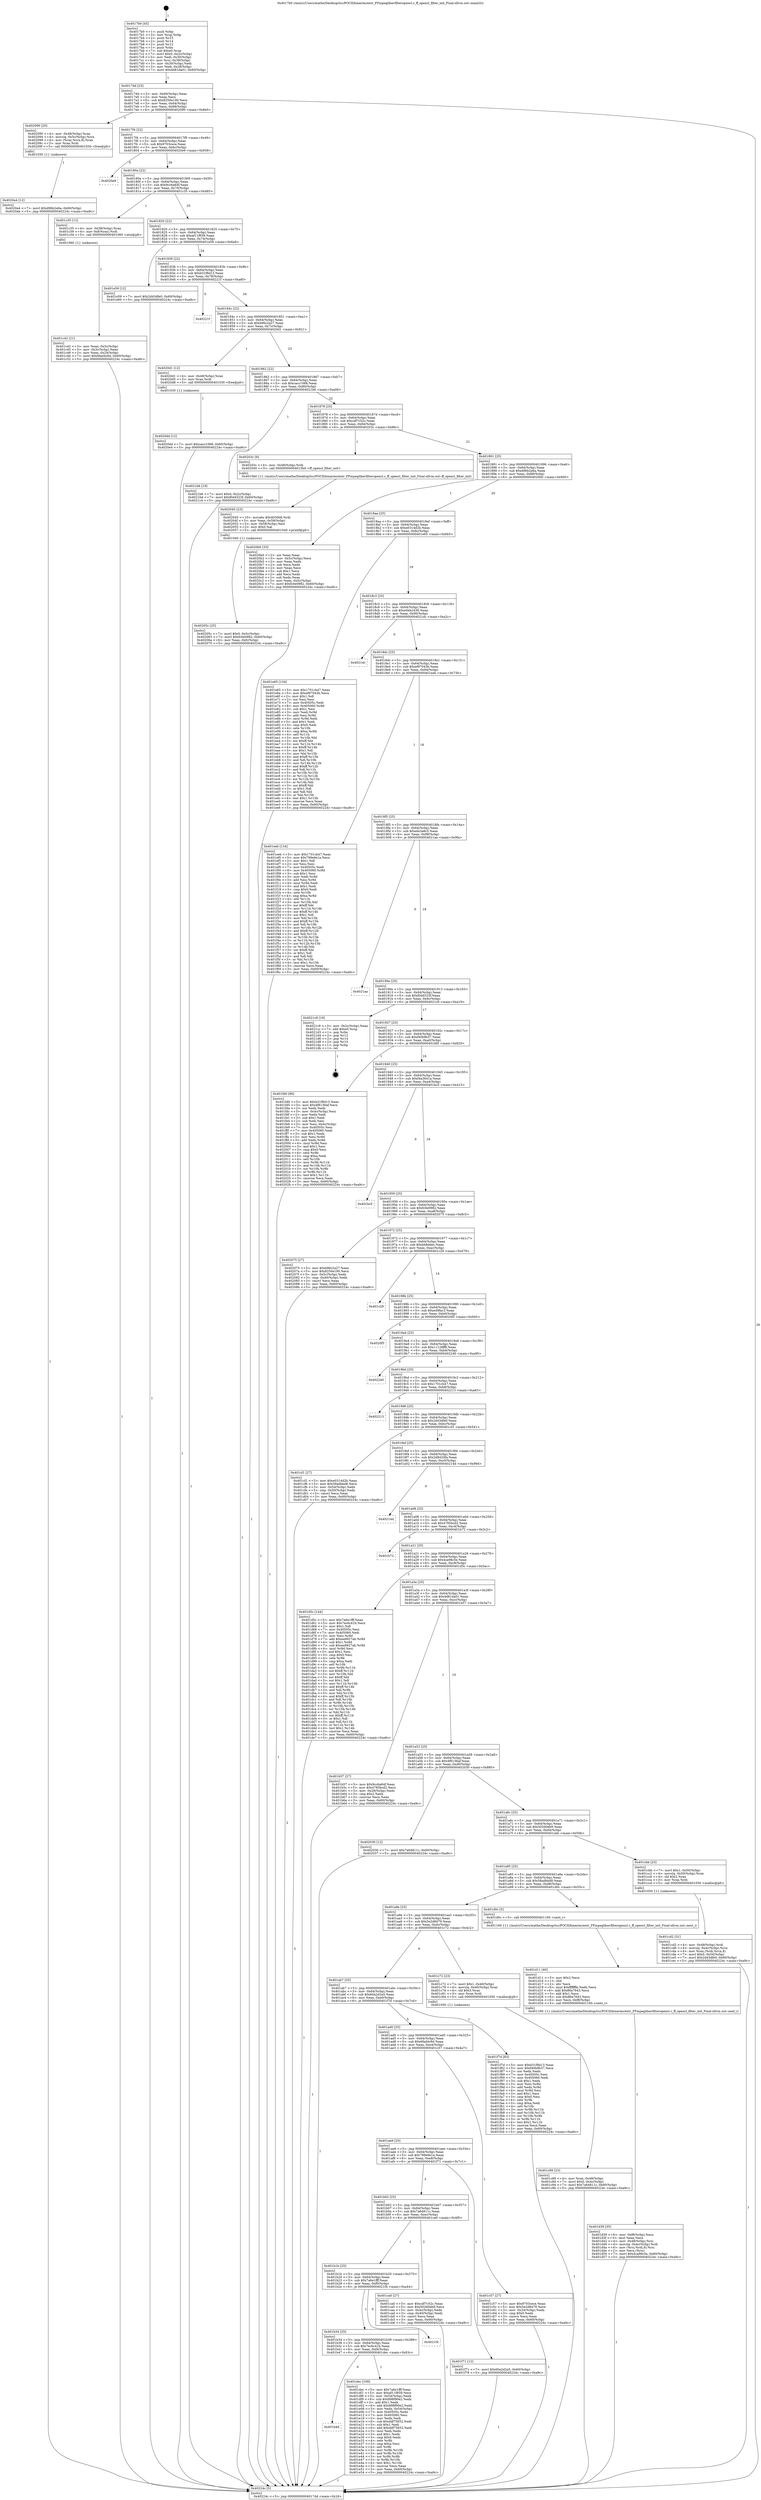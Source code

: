 digraph "0x4017b0" {
  label = "0x4017b0 (/mnt/c/Users/mathe/Desktop/tcc/POCII/binaries/extr_FFmpeglibavfilteropencl.c_ff_opencl_filter_init_Final-ollvm.out::main(0))"
  labelloc = "t"
  node[shape=record]

  Entry [label="",width=0.3,height=0.3,shape=circle,fillcolor=black,style=filled]
  "0x4017dd" [label="{
     0x4017dd [23]\l
     | [instrs]\l
     &nbsp;&nbsp;0x4017dd \<+3\>: mov -0x60(%rbp),%eax\l
     &nbsp;&nbsp;0x4017e0 \<+2\>: mov %eax,%ecx\l
     &nbsp;&nbsp;0x4017e2 \<+6\>: sub $0x8250e190,%ecx\l
     &nbsp;&nbsp;0x4017e8 \<+3\>: mov %eax,-0x64(%rbp)\l
     &nbsp;&nbsp;0x4017eb \<+3\>: mov %ecx,-0x68(%rbp)\l
     &nbsp;&nbsp;0x4017ee \<+6\>: je 0000000000402090 \<main+0x8e0\>\l
  }"]
  "0x402090" [label="{
     0x402090 [20]\l
     | [instrs]\l
     &nbsp;&nbsp;0x402090 \<+4\>: mov -0x48(%rbp),%rax\l
     &nbsp;&nbsp;0x402094 \<+4\>: movslq -0x5c(%rbp),%rcx\l
     &nbsp;&nbsp;0x402098 \<+4\>: mov (%rax,%rcx,8),%rax\l
     &nbsp;&nbsp;0x40209c \<+3\>: mov %rax,%rdi\l
     &nbsp;&nbsp;0x40209f \<+5\>: call 0000000000401030 \<free@plt\>\l
     | [calls]\l
     &nbsp;&nbsp;0x401030 \{1\} (unknown)\l
  }"]
  "0x4017f4" [label="{
     0x4017f4 [22]\l
     | [instrs]\l
     &nbsp;&nbsp;0x4017f4 \<+5\>: jmp 00000000004017f9 \<main+0x49\>\l
     &nbsp;&nbsp;0x4017f9 \<+3\>: mov -0x64(%rbp),%eax\l
     &nbsp;&nbsp;0x4017fc \<+5\>: sub $0x9703cece,%eax\l
     &nbsp;&nbsp;0x401801 \<+3\>: mov %eax,-0x6c(%rbp)\l
     &nbsp;&nbsp;0x401804 \<+6\>: je 00000000004020e9 \<main+0x939\>\l
  }"]
  Exit [label="",width=0.3,height=0.3,shape=circle,fillcolor=black,style=filled,peripheries=2]
  "0x4020e9" [label="{
     0x4020e9\l
  }", style=dashed]
  "0x40180a" [label="{
     0x40180a [22]\l
     | [instrs]\l
     &nbsp;&nbsp;0x40180a \<+5\>: jmp 000000000040180f \<main+0x5f\>\l
     &nbsp;&nbsp;0x40180f \<+3\>: mov -0x64(%rbp),%eax\l
     &nbsp;&nbsp;0x401812 \<+5\>: sub $0x9cc6a64f,%eax\l
     &nbsp;&nbsp;0x401817 \<+3\>: mov %eax,-0x70(%rbp)\l
     &nbsp;&nbsp;0x40181a \<+6\>: je 0000000000401c35 \<main+0x485\>\l
  }"]
  "0x4020dd" [label="{
     0x4020dd [12]\l
     | [instrs]\l
     &nbsp;&nbsp;0x4020dd \<+7\>: movl $0xcacc1068,-0x60(%rbp)\l
     &nbsp;&nbsp;0x4020e4 \<+5\>: jmp 000000000040224c \<main+0xa9c\>\l
  }"]
  "0x401c35" [label="{
     0x401c35 [13]\l
     | [instrs]\l
     &nbsp;&nbsp;0x401c35 \<+4\>: mov -0x38(%rbp),%rax\l
     &nbsp;&nbsp;0x401c39 \<+4\>: mov 0x8(%rax),%rdi\l
     &nbsp;&nbsp;0x401c3d \<+5\>: call 0000000000401060 \<atoi@plt\>\l
     | [calls]\l
     &nbsp;&nbsp;0x401060 \{1\} (unknown)\l
  }"]
  "0x401820" [label="{
     0x401820 [22]\l
     | [instrs]\l
     &nbsp;&nbsp;0x401820 \<+5\>: jmp 0000000000401825 \<main+0x75\>\l
     &nbsp;&nbsp;0x401825 \<+3\>: mov -0x64(%rbp),%eax\l
     &nbsp;&nbsp;0x401828 \<+5\>: sub $0xaf11f659,%eax\l
     &nbsp;&nbsp;0x40182d \<+3\>: mov %eax,-0x74(%rbp)\l
     &nbsp;&nbsp;0x401830 \<+6\>: je 0000000000401e59 \<main+0x6a9\>\l
  }"]
  "0x4020a4" [label="{
     0x4020a4 [12]\l
     | [instrs]\l
     &nbsp;&nbsp;0x4020a4 \<+7\>: movl $0xd96b2e6a,-0x60(%rbp)\l
     &nbsp;&nbsp;0x4020ab \<+5\>: jmp 000000000040224c \<main+0xa9c\>\l
  }"]
  "0x401e59" [label="{
     0x401e59 [12]\l
     | [instrs]\l
     &nbsp;&nbsp;0x401e59 \<+7\>: movl $0x2d43dfe0,-0x60(%rbp)\l
     &nbsp;&nbsp;0x401e60 \<+5\>: jmp 000000000040224c \<main+0xa9c\>\l
  }"]
  "0x401836" [label="{
     0x401836 [22]\l
     | [instrs]\l
     &nbsp;&nbsp;0x401836 \<+5\>: jmp 000000000040183b \<main+0x8b\>\l
     &nbsp;&nbsp;0x40183b \<+3\>: mov -0x64(%rbp),%eax\l
     &nbsp;&nbsp;0x40183e \<+5\>: sub $0xb31f8d13,%eax\l
     &nbsp;&nbsp;0x401843 \<+3\>: mov %eax,-0x78(%rbp)\l
     &nbsp;&nbsp;0x401846 \<+6\>: je 000000000040221f \<main+0xa6f\>\l
  }"]
  "0x40205c" [label="{
     0x40205c [25]\l
     | [instrs]\l
     &nbsp;&nbsp;0x40205c \<+7\>: movl $0x0,-0x5c(%rbp)\l
     &nbsp;&nbsp;0x402063 \<+7\>: movl $0xfc0e0982,-0x60(%rbp)\l
     &nbsp;&nbsp;0x40206a \<+6\>: mov %eax,-0xfc(%rbp)\l
     &nbsp;&nbsp;0x402070 \<+5\>: jmp 000000000040224c \<main+0xa9c\>\l
  }"]
  "0x40221f" [label="{
     0x40221f\l
  }", style=dashed]
  "0x40184c" [label="{
     0x40184c [22]\l
     | [instrs]\l
     &nbsp;&nbsp;0x40184c \<+5\>: jmp 0000000000401851 \<main+0xa1\>\l
     &nbsp;&nbsp;0x401851 \<+3\>: mov -0x64(%rbp),%eax\l
     &nbsp;&nbsp;0x401854 \<+5\>: sub $0xb96c2a27,%eax\l
     &nbsp;&nbsp;0x401859 \<+3\>: mov %eax,-0x7c(%rbp)\l
     &nbsp;&nbsp;0x40185c \<+6\>: je 00000000004020d1 \<main+0x921\>\l
  }"]
  "0x402045" [label="{
     0x402045 [23]\l
     | [instrs]\l
     &nbsp;&nbsp;0x402045 \<+10\>: movabs $0x4030b6,%rdi\l
     &nbsp;&nbsp;0x40204f \<+3\>: mov %eax,-0x58(%rbp)\l
     &nbsp;&nbsp;0x402052 \<+3\>: mov -0x58(%rbp),%esi\l
     &nbsp;&nbsp;0x402055 \<+2\>: mov $0x0,%al\l
     &nbsp;&nbsp;0x402057 \<+5\>: call 0000000000401040 \<printf@plt\>\l
     | [calls]\l
     &nbsp;&nbsp;0x401040 \{1\} (unknown)\l
  }"]
  "0x4020d1" [label="{
     0x4020d1 [12]\l
     | [instrs]\l
     &nbsp;&nbsp;0x4020d1 \<+4\>: mov -0x48(%rbp),%rax\l
     &nbsp;&nbsp;0x4020d5 \<+3\>: mov %rax,%rdi\l
     &nbsp;&nbsp;0x4020d8 \<+5\>: call 0000000000401030 \<free@plt\>\l
     | [calls]\l
     &nbsp;&nbsp;0x401030 \{1\} (unknown)\l
  }"]
  "0x401862" [label="{
     0x401862 [22]\l
     | [instrs]\l
     &nbsp;&nbsp;0x401862 \<+5\>: jmp 0000000000401867 \<main+0xb7\>\l
     &nbsp;&nbsp;0x401867 \<+3\>: mov -0x64(%rbp),%eax\l
     &nbsp;&nbsp;0x40186a \<+5\>: sub $0xcacc1068,%eax\l
     &nbsp;&nbsp;0x40186f \<+3\>: mov %eax,-0x80(%rbp)\l
     &nbsp;&nbsp;0x401872 \<+6\>: je 00000000004021b6 \<main+0xa06\>\l
  }"]
  "0x401b4d" [label="{
     0x401b4d\l
  }", style=dashed]
  "0x4021b6" [label="{
     0x4021b6 [19]\l
     | [instrs]\l
     &nbsp;&nbsp;0x4021b6 \<+7\>: movl $0x0,-0x2c(%rbp)\l
     &nbsp;&nbsp;0x4021bd \<+7\>: movl $0xf0d4523f,-0x60(%rbp)\l
     &nbsp;&nbsp;0x4021c4 \<+5\>: jmp 000000000040224c \<main+0xa9c\>\l
  }"]
  "0x401878" [label="{
     0x401878 [25]\l
     | [instrs]\l
     &nbsp;&nbsp;0x401878 \<+5\>: jmp 000000000040187d \<main+0xcd\>\l
     &nbsp;&nbsp;0x40187d \<+3\>: mov -0x64(%rbp),%eax\l
     &nbsp;&nbsp;0x401880 \<+5\>: sub $0xcdf7c52c,%eax\l
     &nbsp;&nbsp;0x401885 \<+6\>: mov %eax,-0x84(%rbp)\l
     &nbsp;&nbsp;0x40188b \<+6\>: je 000000000040203c \<main+0x88c\>\l
  }"]
  "0x401dec" [label="{
     0x401dec [109]\l
     | [instrs]\l
     &nbsp;&nbsp;0x401dec \<+5\>: mov $0x7a6e1fff,%eax\l
     &nbsp;&nbsp;0x401df1 \<+5\>: mov $0xaf11f659,%ecx\l
     &nbsp;&nbsp;0x401df6 \<+3\>: mov -0x54(%rbp),%edx\l
     &nbsp;&nbsp;0x401df9 \<+6\>: sub $0x898f90e2,%edx\l
     &nbsp;&nbsp;0x401dff \<+3\>: add $0x1,%edx\l
     &nbsp;&nbsp;0x401e02 \<+6\>: add $0x898f90e2,%edx\l
     &nbsp;&nbsp;0x401e08 \<+3\>: mov %edx,-0x54(%rbp)\l
     &nbsp;&nbsp;0x401e0b \<+7\>: mov 0x40505c,%edx\l
     &nbsp;&nbsp;0x401e12 \<+7\>: mov 0x405060,%esi\l
     &nbsp;&nbsp;0x401e19 \<+2\>: mov %edx,%edi\l
     &nbsp;&nbsp;0x401e1b \<+6\>: sub $0xddf75652,%edi\l
     &nbsp;&nbsp;0x401e21 \<+3\>: sub $0x1,%edi\l
     &nbsp;&nbsp;0x401e24 \<+6\>: add $0xddf75652,%edi\l
     &nbsp;&nbsp;0x401e2a \<+3\>: imul %edi,%edx\l
     &nbsp;&nbsp;0x401e2d \<+3\>: and $0x1,%edx\l
     &nbsp;&nbsp;0x401e30 \<+3\>: cmp $0x0,%edx\l
     &nbsp;&nbsp;0x401e33 \<+4\>: sete %r8b\l
     &nbsp;&nbsp;0x401e37 \<+3\>: cmp $0xa,%esi\l
     &nbsp;&nbsp;0x401e3a \<+4\>: setl %r9b\l
     &nbsp;&nbsp;0x401e3e \<+3\>: mov %r8b,%r10b\l
     &nbsp;&nbsp;0x401e41 \<+3\>: and %r9b,%r10b\l
     &nbsp;&nbsp;0x401e44 \<+3\>: xor %r9b,%r8b\l
     &nbsp;&nbsp;0x401e47 \<+3\>: or %r8b,%r10b\l
     &nbsp;&nbsp;0x401e4a \<+4\>: test $0x1,%r10b\l
     &nbsp;&nbsp;0x401e4e \<+3\>: cmovne %ecx,%eax\l
     &nbsp;&nbsp;0x401e51 \<+3\>: mov %eax,-0x60(%rbp)\l
     &nbsp;&nbsp;0x401e54 \<+5\>: jmp 000000000040224c \<main+0xa9c\>\l
  }"]
  "0x40203c" [label="{
     0x40203c [9]\l
     | [instrs]\l
     &nbsp;&nbsp;0x40203c \<+4\>: mov -0x48(%rbp),%rdi\l
     &nbsp;&nbsp;0x402040 \<+5\>: call 00000000004015b0 \<ff_opencl_filter_init\>\l
     | [calls]\l
     &nbsp;&nbsp;0x4015b0 \{1\} (/mnt/c/Users/mathe/Desktop/tcc/POCII/binaries/extr_FFmpeglibavfilteropencl.c_ff_opencl_filter_init_Final-ollvm.out::ff_opencl_filter_init)\l
  }"]
  "0x401891" [label="{
     0x401891 [25]\l
     | [instrs]\l
     &nbsp;&nbsp;0x401891 \<+5\>: jmp 0000000000401896 \<main+0xe6\>\l
     &nbsp;&nbsp;0x401896 \<+3\>: mov -0x64(%rbp),%eax\l
     &nbsp;&nbsp;0x401899 \<+5\>: sub $0xd96b2e6a,%eax\l
     &nbsp;&nbsp;0x40189e \<+6\>: mov %eax,-0x88(%rbp)\l
     &nbsp;&nbsp;0x4018a4 \<+6\>: je 00000000004020b0 \<main+0x900\>\l
  }"]
  "0x401b34" [label="{
     0x401b34 [25]\l
     | [instrs]\l
     &nbsp;&nbsp;0x401b34 \<+5\>: jmp 0000000000401b39 \<main+0x389\>\l
     &nbsp;&nbsp;0x401b39 \<+3\>: mov -0x64(%rbp),%eax\l
     &nbsp;&nbsp;0x401b3c \<+5\>: sub $0x7ec6c41b,%eax\l
     &nbsp;&nbsp;0x401b41 \<+6\>: mov %eax,-0xf4(%rbp)\l
     &nbsp;&nbsp;0x401b47 \<+6\>: je 0000000000401dec \<main+0x63c\>\l
  }"]
  "0x4020b0" [label="{
     0x4020b0 [33]\l
     | [instrs]\l
     &nbsp;&nbsp;0x4020b0 \<+2\>: xor %eax,%eax\l
     &nbsp;&nbsp;0x4020b2 \<+3\>: mov -0x5c(%rbp),%ecx\l
     &nbsp;&nbsp;0x4020b5 \<+2\>: mov %eax,%edx\l
     &nbsp;&nbsp;0x4020b7 \<+2\>: sub %ecx,%edx\l
     &nbsp;&nbsp;0x4020b9 \<+2\>: mov %eax,%ecx\l
     &nbsp;&nbsp;0x4020bb \<+3\>: sub $0x1,%ecx\l
     &nbsp;&nbsp;0x4020be \<+2\>: add %ecx,%edx\l
     &nbsp;&nbsp;0x4020c0 \<+2\>: sub %edx,%eax\l
     &nbsp;&nbsp;0x4020c2 \<+3\>: mov %eax,-0x5c(%rbp)\l
     &nbsp;&nbsp;0x4020c5 \<+7\>: movl $0xfc0e0982,-0x60(%rbp)\l
     &nbsp;&nbsp;0x4020cc \<+5\>: jmp 000000000040224c \<main+0xa9c\>\l
  }"]
  "0x4018aa" [label="{
     0x4018aa [25]\l
     | [instrs]\l
     &nbsp;&nbsp;0x4018aa \<+5\>: jmp 00000000004018af \<main+0xff\>\l
     &nbsp;&nbsp;0x4018af \<+3\>: mov -0x64(%rbp),%eax\l
     &nbsp;&nbsp;0x4018b2 \<+5\>: sub $0xe0314d2b,%eax\l
     &nbsp;&nbsp;0x4018b7 \<+6\>: mov %eax,-0x8c(%rbp)\l
     &nbsp;&nbsp;0x4018bd \<+6\>: je 0000000000401e65 \<main+0x6b5\>\l
  }"]
  "0x4021f4" [label="{
     0x4021f4\l
  }", style=dashed]
  "0x401e65" [label="{
     0x401e65 [134]\l
     | [instrs]\l
     &nbsp;&nbsp;0x401e65 \<+5\>: mov $0x1701cb47,%eax\l
     &nbsp;&nbsp;0x401e6a \<+5\>: mov $0xef97043b,%ecx\l
     &nbsp;&nbsp;0x401e6f \<+2\>: mov $0x1,%dl\l
     &nbsp;&nbsp;0x401e71 \<+2\>: xor %esi,%esi\l
     &nbsp;&nbsp;0x401e73 \<+7\>: mov 0x40505c,%edi\l
     &nbsp;&nbsp;0x401e7a \<+8\>: mov 0x405060,%r8d\l
     &nbsp;&nbsp;0x401e82 \<+3\>: sub $0x1,%esi\l
     &nbsp;&nbsp;0x401e85 \<+3\>: mov %edi,%r9d\l
     &nbsp;&nbsp;0x401e88 \<+3\>: add %esi,%r9d\l
     &nbsp;&nbsp;0x401e8b \<+4\>: imul %r9d,%edi\l
     &nbsp;&nbsp;0x401e8f \<+3\>: and $0x1,%edi\l
     &nbsp;&nbsp;0x401e92 \<+3\>: cmp $0x0,%edi\l
     &nbsp;&nbsp;0x401e95 \<+4\>: sete %r10b\l
     &nbsp;&nbsp;0x401e99 \<+4\>: cmp $0xa,%r8d\l
     &nbsp;&nbsp;0x401e9d \<+4\>: setl %r11b\l
     &nbsp;&nbsp;0x401ea1 \<+3\>: mov %r10b,%bl\l
     &nbsp;&nbsp;0x401ea4 \<+3\>: xor $0xff,%bl\l
     &nbsp;&nbsp;0x401ea7 \<+3\>: mov %r11b,%r14b\l
     &nbsp;&nbsp;0x401eaa \<+4\>: xor $0xff,%r14b\l
     &nbsp;&nbsp;0x401eae \<+3\>: xor $0x1,%dl\l
     &nbsp;&nbsp;0x401eb1 \<+3\>: mov %bl,%r15b\l
     &nbsp;&nbsp;0x401eb4 \<+4\>: and $0xff,%r15b\l
     &nbsp;&nbsp;0x401eb8 \<+3\>: and %dl,%r10b\l
     &nbsp;&nbsp;0x401ebb \<+3\>: mov %r14b,%r12b\l
     &nbsp;&nbsp;0x401ebe \<+4\>: and $0xff,%r12b\l
     &nbsp;&nbsp;0x401ec2 \<+3\>: and %dl,%r11b\l
     &nbsp;&nbsp;0x401ec5 \<+3\>: or %r10b,%r15b\l
     &nbsp;&nbsp;0x401ec8 \<+3\>: or %r11b,%r12b\l
     &nbsp;&nbsp;0x401ecb \<+3\>: xor %r12b,%r15b\l
     &nbsp;&nbsp;0x401ece \<+3\>: or %r14b,%bl\l
     &nbsp;&nbsp;0x401ed1 \<+3\>: xor $0xff,%bl\l
     &nbsp;&nbsp;0x401ed4 \<+3\>: or $0x1,%dl\l
     &nbsp;&nbsp;0x401ed7 \<+2\>: and %dl,%bl\l
     &nbsp;&nbsp;0x401ed9 \<+3\>: or %bl,%r15b\l
     &nbsp;&nbsp;0x401edc \<+4\>: test $0x1,%r15b\l
     &nbsp;&nbsp;0x401ee0 \<+3\>: cmovne %ecx,%eax\l
     &nbsp;&nbsp;0x401ee3 \<+3\>: mov %eax,-0x60(%rbp)\l
     &nbsp;&nbsp;0x401ee6 \<+5\>: jmp 000000000040224c \<main+0xa9c\>\l
  }"]
  "0x4018c3" [label="{
     0x4018c3 [25]\l
     | [instrs]\l
     &nbsp;&nbsp;0x4018c3 \<+5\>: jmp 00000000004018c8 \<main+0x118\>\l
     &nbsp;&nbsp;0x4018c8 \<+3\>: mov -0x64(%rbp),%eax\l
     &nbsp;&nbsp;0x4018cb \<+5\>: sub $0xe0eb2436,%eax\l
     &nbsp;&nbsp;0x4018d0 \<+6\>: mov %eax,-0x90(%rbp)\l
     &nbsp;&nbsp;0x4018d6 \<+6\>: je 00000000004021dc \<main+0xa2c\>\l
  }"]
  "0x401d39" [label="{
     0x401d39 [35]\l
     | [instrs]\l
     &nbsp;&nbsp;0x401d39 \<+6\>: mov -0xf8(%rbp),%ecx\l
     &nbsp;&nbsp;0x401d3f \<+3\>: imul %eax,%ecx\l
     &nbsp;&nbsp;0x401d42 \<+4\>: mov -0x48(%rbp),%rsi\l
     &nbsp;&nbsp;0x401d46 \<+4\>: movslq -0x4c(%rbp),%rdi\l
     &nbsp;&nbsp;0x401d4a \<+4\>: mov (%rsi,%rdi,8),%rsi\l
     &nbsp;&nbsp;0x401d4e \<+2\>: mov %ecx,(%rsi)\l
     &nbsp;&nbsp;0x401d50 \<+7\>: movl $0x4ca98c5e,-0x60(%rbp)\l
     &nbsp;&nbsp;0x401d57 \<+5\>: jmp 000000000040224c \<main+0xa9c\>\l
  }"]
  "0x4021dc" [label="{
     0x4021dc\l
  }", style=dashed]
  "0x4018dc" [label="{
     0x4018dc [25]\l
     | [instrs]\l
     &nbsp;&nbsp;0x4018dc \<+5\>: jmp 00000000004018e1 \<main+0x131\>\l
     &nbsp;&nbsp;0x4018e1 \<+3\>: mov -0x64(%rbp),%eax\l
     &nbsp;&nbsp;0x4018e4 \<+5\>: sub $0xef97043b,%eax\l
     &nbsp;&nbsp;0x4018e9 \<+6\>: mov %eax,-0x94(%rbp)\l
     &nbsp;&nbsp;0x4018ef \<+6\>: je 0000000000401eeb \<main+0x73b\>\l
  }"]
  "0x401d11" [label="{
     0x401d11 [40]\l
     | [instrs]\l
     &nbsp;&nbsp;0x401d11 \<+5\>: mov $0x2,%ecx\l
     &nbsp;&nbsp;0x401d16 \<+1\>: cltd\l
     &nbsp;&nbsp;0x401d17 \<+2\>: idiv %ecx\l
     &nbsp;&nbsp;0x401d19 \<+6\>: imul $0xfffffffe,%edx,%ecx\l
     &nbsp;&nbsp;0x401d1f \<+6\>: add $0x86a7643,%ecx\l
     &nbsp;&nbsp;0x401d25 \<+3\>: add $0x1,%ecx\l
     &nbsp;&nbsp;0x401d28 \<+6\>: sub $0x86a7643,%ecx\l
     &nbsp;&nbsp;0x401d2e \<+6\>: mov %ecx,-0xf8(%rbp)\l
     &nbsp;&nbsp;0x401d34 \<+5\>: call 0000000000401160 \<next_i\>\l
     | [calls]\l
     &nbsp;&nbsp;0x401160 \{1\} (/mnt/c/Users/mathe/Desktop/tcc/POCII/binaries/extr_FFmpeglibavfilteropencl.c_ff_opencl_filter_init_Final-ollvm.out::next_i)\l
  }"]
  "0x401eeb" [label="{
     0x401eeb [134]\l
     | [instrs]\l
     &nbsp;&nbsp;0x401eeb \<+5\>: mov $0x1701cb47,%eax\l
     &nbsp;&nbsp;0x401ef0 \<+5\>: mov $0x799e9e1a,%ecx\l
     &nbsp;&nbsp;0x401ef5 \<+2\>: mov $0x1,%dl\l
     &nbsp;&nbsp;0x401ef7 \<+2\>: xor %esi,%esi\l
     &nbsp;&nbsp;0x401ef9 \<+7\>: mov 0x40505c,%edi\l
     &nbsp;&nbsp;0x401f00 \<+8\>: mov 0x405060,%r8d\l
     &nbsp;&nbsp;0x401f08 \<+3\>: sub $0x1,%esi\l
     &nbsp;&nbsp;0x401f0b \<+3\>: mov %edi,%r9d\l
     &nbsp;&nbsp;0x401f0e \<+3\>: add %esi,%r9d\l
     &nbsp;&nbsp;0x401f11 \<+4\>: imul %r9d,%edi\l
     &nbsp;&nbsp;0x401f15 \<+3\>: and $0x1,%edi\l
     &nbsp;&nbsp;0x401f18 \<+3\>: cmp $0x0,%edi\l
     &nbsp;&nbsp;0x401f1b \<+4\>: sete %r10b\l
     &nbsp;&nbsp;0x401f1f \<+4\>: cmp $0xa,%r8d\l
     &nbsp;&nbsp;0x401f23 \<+4\>: setl %r11b\l
     &nbsp;&nbsp;0x401f27 \<+3\>: mov %r10b,%bl\l
     &nbsp;&nbsp;0x401f2a \<+3\>: xor $0xff,%bl\l
     &nbsp;&nbsp;0x401f2d \<+3\>: mov %r11b,%r14b\l
     &nbsp;&nbsp;0x401f30 \<+4\>: xor $0xff,%r14b\l
     &nbsp;&nbsp;0x401f34 \<+3\>: xor $0x1,%dl\l
     &nbsp;&nbsp;0x401f37 \<+3\>: mov %bl,%r15b\l
     &nbsp;&nbsp;0x401f3a \<+4\>: and $0xff,%r15b\l
     &nbsp;&nbsp;0x401f3e \<+3\>: and %dl,%r10b\l
     &nbsp;&nbsp;0x401f41 \<+3\>: mov %r14b,%r12b\l
     &nbsp;&nbsp;0x401f44 \<+4\>: and $0xff,%r12b\l
     &nbsp;&nbsp;0x401f48 \<+3\>: and %dl,%r11b\l
     &nbsp;&nbsp;0x401f4b \<+3\>: or %r10b,%r15b\l
     &nbsp;&nbsp;0x401f4e \<+3\>: or %r11b,%r12b\l
     &nbsp;&nbsp;0x401f51 \<+3\>: xor %r12b,%r15b\l
     &nbsp;&nbsp;0x401f54 \<+3\>: or %r14b,%bl\l
     &nbsp;&nbsp;0x401f57 \<+3\>: xor $0xff,%bl\l
     &nbsp;&nbsp;0x401f5a \<+3\>: or $0x1,%dl\l
     &nbsp;&nbsp;0x401f5d \<+2\>: and %dl,%bl\l
     &nbsp;&nbsp;0x401f5f \<+3\>: or %bl,%r15b\l
     &nbsp;&nbsp;0x401f62 \<+4\>: test $0x1,%r15b\l
     &nbsp;&nbsp;0x401f66 \<+3\>: cmovne %ecx,%eax\l
     &nbsp;&nbsp;0x401f69 \<+3\>: mov %eax,-0x60(%rbp)\l
     &nbsp;&nbsp;0x401f6c \<+5\>: jmp 000000000040224c \<main+0xa9c\>\l
  }"]
  "0x4018f5" [label="{
     0x4018f5 [25]\l
     | [instrs]\l
     &nbsp;&nbsp;0x4018f5 \<+5\>: jmp 00000000004018fa \<main+0x14a\>\l
     &nbsp;&nbsp;0x4018fa \<+3\>: mov -0x64(%rbp),%eax\l
     &nbsp;&nbsp;0x4018fd \<+5\>: sub $0xefa3a8c5,%eax\l
     &nbsp;&nbsp;0x401902 \<+6\>: mov %eax,-0x98(%rbp)\l
     &nbsp;&nbsp;0x401908 \<+6\>: je 00000000004021aa \<main+0x9fa\>\l
  }"]
  "0x401cd2" [label="{
     0x401cd2 [31]\l
     | [instrs]\l
     &nbsp;&nbsp;0x401cd2 \<+4\>: mov -0x48(%rbp),%rdi\l
     &nbsp;&nbsp;0x401cd6 \<+4\>: movslq -0x4c(%rbp),%rcx\l
     &nbsp;&nbsp;0x401cda \<+4\>: mov %rax,(%rdi,%rcx,8)\l
     &nbsp;&nbsp;0x401cde \<+7\>: movl $0x0,-0x54(%rbp)\l
     &nbsp;&nbsp;0x401ce5 \<+7\>: movl $0x2d43dfe0,-0x60(%rbp)\l
     &nbsp;&nbsp;0x401cec \<+5\>: jmp 000000000040224c \<main+0xa9c\>\l
  }"]
  "0x4021aa" [label="{
     0x4021aa\l
  }", style=dashed]
  "0x40190e" [label="{
     0x40190e [25]\l
     | [instrs]\l
     &nbsp;&nbsp;0x40190e \<+5\>: jmp 0000000000401913 \<main+0x163\>\l
     &nbsp;&nbsp;0x401913 \<+3\>: mov -0x64(%rbp),%eax\l
     &nbsp;&nbsp;0x401916 \<+5\>: sub $0xf0d4523f,%eax\l
     &nbsp;&nbsp;0x40191b \<+6\>: mov %eax,-0x9c(%rbp)\l
     &nbsp;&nbsp;0x401921 \<+6\>: je 00000000004021c9 \<main+0xa19\>\l
  }"]
  "0x401b1b" [label="{
     0x401b1b [25]\l
     | [instrs]\l
     &nbsp;&nbsp;0x401b1b \<+5\>: jmp 0000000000401b20 \<main+0x370\>\l
     &nbsp;&nbsp;0x401b20 \<+3\>: mov -0x64(%rbp),%eax\l
     &nbsp;&nbsp;0x401b23 \<+5\>: sub $0x7a6e1fff,%eax\l
     &nbsp;&nbsp;0x401b28 \<+6\>: mov %eax,-0xf0(%rbp)\l
     &nbsp;&nbsp;0x401b2e \<+6\>: je 00000000004021f4 \<main+0xa44\>\l
  }"]
  "0x4021c9" [label="{
     0x4021c9 [19]\l
     | [instrs]\l
     &nbsp;&nbsp;0x4021c9 \<+3\>: mov -0x2c(%rbp),%eax\l
     &nbsp;&nbsp;0x4021cc \<+7\>: add $0xe0,%rsp\l
     &nbsp;&nbsp;0x4021d3 \<+1\>: pop %rbx\l
     &nbsp;&nbsp;0x4021d4 \<+2\>: pop %r12\l
     &nbsp;&nbsp;0x4021d6 \<+2\>: pop %r14\l
     &nbsp;&nbsp;0x4021d8 \<+2\>: pop %r15\l
     &nbsp;&nbsp;0x4021da \<+1\>: pop %rbp\l
     &nbsp;&nbsp;0x4021db \<+1\>: ret\l
  }"]
  "0x401927" [label="{
     0x401927 [25]\l
     | [instrs]\l
     &nbsp;&nbsp;0x401927 \<+5\>: jmp 000000000040192c \<main+0x17c\>\l
     &nbsp;&nbsp;0x40192c \<+3\>: mov -0x64(%rbp),%eax\l
     &nbsp;&nbsp;0x40192f \<+5\>: sub $0xf40b9b37,%eax\l
     &nbsp;&nbsp;0x401934 \<+6\>: mov %eax,-0xa0(%rbp)\l
     &nbsp;&nbsp;0x40193a \<+6\>: je 0000000000401fd0 \<main+0x820\>\l
  }"]
  "0x401ca0" [label="{
     0x401ca0 [27]\l
     | [instrs]\l
     &nbsp;&nbsp;0x401ca0 \<+5\>: mov $0xcdf7c52c,%eax\l
     &nbsp;&nbsp;0x401ca5 \<+5\>: mov $0x50260eb9,%ecx\l
     &nbsp;&nbsp;0x401caa \<+3\>: mov -0x4c(%rbp),%edx\l
     &nbsp;&nbsp;0x401cad \<+3\>: cmp -0x40(%rbp),%edx\l
     &nbsp;&nbsp;0x401cb0 \<+3\>: cmovl %ecx,%eax\l
     &nbsp;&nbsp;0x401cb3 \<+3\>: mov %eax,-0x60(%rbp)\l
     &nbsp;&nbsp;0x401cb6 \<+5\>: jmp 000000000040224c \<main+0xa9c\>\l
  }"]
  "0x401fd0" [label="{
     0x401fd0 [96]\l
     | [instrs]\l
     &nbsp;&nbsp;0x401fd0 \<+5\>: mov $0xb31f8d13,%eax\l
     &nbsp;&nbsp;0x401fd5 \<+5\>: mov $0x4f8136af,%ecx\l
     &nbsp;&nbsp;0x401fda \<+2\>: xor %edx,%edx\l
     &nbsp;&nbsp;0x401fdc \<+3\>: mov -0x4c(%rbp),%esi\l
     &nbsp;&nbsp;0x401fdf \<+2\>: mov %edx,%edi\l
     &nbsp;&nbsp;0x401fe1 \<+3\>: sub $0x1,%edi\l
     &nbsp;&nbsp;0x401fe4 \<+2\>: sub %edi,%esi\l
     &nbsp;&nbsp;0x401fe6 \<+3\>: mov %esi,-0x4c(%rbp)\l
     &nbsp;&nbsp;0x401fe9 \<+7\>: mov 0x40505c,%esi\l
     &nbsp;&nbsp;0x401ff0 \<+7\>: mov 0x405060,%edi\l
     &nbsp;&nbsp;0x401ff7 \<+3\>: sub $0x1,%edx\l
     &nbsp;&nbsp;0x401ffa \<+3\>: mov %esi,%r8d\l
     &nbsp;&nbsp;0x401ffd \<+3\>: add %edx,%r8d\l
     &nbsp;&nbsp;0x402000 \<+4\>: imul %r8d,%esi\l
     &nbsp;&nbsp;0x402004 \<+3\>: and $0x1,%esi\l
     &nbsp;&nbsp;0x402007 \<+3\>: cmp $0x0,%esi\l
     &nbsp;&nbsp;0x40200a \<+4\>: sete %r9b\l
     &nbsp;&nbsp;0x40200e \<+3\>: cmp $0xa,%edi\l
     &nbsp;&nbsp;0x402011 \<+4\>: setl %r10b\l
     &nbsp;&nbsp;0x402015 \<+3\>: mov %r9b,%r11b\l
     &nbsp;&nbsp;0x402018 \<+3\>: and %r10b,%r11b\l
     &nbsp;&nbsp;0x40201b \<+3\>: xor %r10b,%r9b\l
     &nbsp;&nbsp;0x40201e \<+3\>: or %r9b,%r11b\l
     &nbsp;&nbsp;0x402021 \<+4\>: test $0x1,%r11b\l
     &nbsp;&nbsp;0x402025 \<+3\>: cmovne %ecx,%eax\l
     &nbsp;&nbsp;0x402028 \<+3\>: mov %eax,-0x60(%rbp)\l
     &nbsp;&nbsp;0x40202b \<+5\>: jmp 000000000040224c \<main+0xa9c\>\l
  }"]
  "0x401940" [label="{
     0x401940 [25]\l
     | [instrs]\l
     &nbsp;&nbsp;0x401940 \<+5\>: jmp 0000000000401945 \<main+0x195\>\l
     &nbsp;&nbsp;0x401945 \<+3\>: mov -0x64(%rbp),%eax\l
     &nbsp;&nbsp;0x401948 \<+5\>: sub $0xf4a3641a,%eax\l
     &nbsp;&nbsp;0x40194d \<+6\>: mov %eax,-0xa4(%rbp)\l
     &nbsp;&nbsp;0x401953 \<+6\>: je 0000000000401bc5 \<main+0x415\>\l
  }"]
  "0x401b02" [label="{
     0x401b02 [25]\l
     | [instrs]\l
     &nbsp;&nbsp;0x401b02 \<+5\>: jmp 0000000000401b07 \<main+0x357\>\l
     &nbsp;&nbsp;0x401b07 \<+3\>: mov -0x64(%rbp),%eax\l
     &nbsp;&nbsp;0x401b0a \<+5\>: sub $0x7a64811c,%eax\l
     &nbsp;&nbsp;0x401b0f \<+6\>: mov %eax,-0xec(%rbp)\l
     &nbsp;&nbsp;0x401b15 \<+6\>: je 0000000000401ca0 \<main+0x4f0\>\l
  }"]
  "0x401bc5" [label="{
     0x401bc5\l
  }", style=dashed]
  "0x401959" [label="{
     0x401959 [25]\l
     | [instrs]\l
     &nbsp;&nbsp;0x401959 \<+5\>: jmp 000000000040195e \<main+0x1ae\>\l
     &nbsp;&nbsp;0x40195e \<+3\>: mov -0x64(%rbp),%eax\l
     &nbsp;&nbsp;0x401961 \<+5\>: sub $0xfc0e0982,%eax\l
     &nbsp;&nbsp;0x401966 \<+6\>: mov %eax,-0xa8(%rbp)\l
     &nbsp;&nbsp;0x40196c \<+6\>: je 0000000000402075 \<main+0x8c5\>\l
  }"]
  "0x401f71" [label="{
     0x401f71 [12]\l
     | [instrs]\l
     &nbsp;&nbsp;0x401f71 \<+7\>: movl $0x60a2d2a5,-0x60(%rbp)\l
     &nbsp;&nbsp;0x401f78 \<+5\>: jmp 000000000040224c \<main+0xa9c\>\l
  }"]
  "0x402075" [label="{
     0x402075 [27]\l
     | [instrs]\l
     &nbsp;&nbsp;0x402075 \<+5\>: mov $0xb96c2a27,%eax\l
     &nbsp;&nbsp;0x40207a \<+5\>: mov $0x8250e190,%ecx\l
     &nbsp;&nbsp;0x40207f \<+3\>: mov -0x5c(%rbp),%edx\l
     &nbsp;&nbsp;0x402082 \<+3\>: cmp -0x40(%rbp),%edx\l
     &nbsp;&nbsp;0x402085 \<+3\>: cmovl %ecx,%eax\l
     &nbsp;&nbsp;0x402088 \<+3\>: mov %eax,-0x60(%rbp)\l
     &nbsp;&nbsp;0x40208b \<+5\>: jmp 000000000040224c \<main+0xa9c\>\l
  }"]
  "0x401972" [label="{
     0x401972 [25]\l
     | [instrs]\l
     &nbsp;&nbsp;0x401972 \<+5\>: jmp 0000000000401977 \<main+0x1c7\>\l
     &nbsp;&nbsp;0x401977 \<+3\>: mov -0x64(%rbp),%eax\l
     &nbsp;&nbsp;0x40197a \<+5\>: sub $0xbb8ddec,%eax\l
     &nbsp;&nbsp;0x40197f \<+6\>: mov %eax,-0xac(%rbp)\l
     &nbsp;&nbsp;0x401985 \<+6\>: je 0000000000401c29 \<main+0x479\>\l
  }"]
  "0x401c89" [label="{
     0x401c89 [23]\l
     | [instrs]\l
     &nbsp;&nbsp;0x401c89 \<+4\>: mov %rax,-0x48(%rbp)\l
     &nbsp;&nbsp;0x401c8d \<+7\>: movl $0x0,-0x4c(%rbp)\l
     &nbsp;&nbsp;0x401c94 \<+7\>: movl $0x7a64811c,-0x60(%rbp)\l
     &nbsp;&nbsp;0x401c9b \<+5\>: jmp 000000000040224c \<main+0xa9c\>\l
  }"]
  "0x401c29" [label="{
     0x401c29\l
  }", style=dashed]
  "0x40198b" [label="{
     0x40198b [25]\l
     | [instrs]\l
     &nbsp;&nbsp;0x40198b \<+5\>: jmp 0000000000401990 \<main+0x1e0\>\l
     &nbsp;&nbsp;0x401990 \<+3\>: mov -0x64(%rbp),%eax\l
     &nbsp;&nbsp;0x401993 \<+5\>: sub $0xe49fac3,%eax\l
     &nbsp;&nbsp;0x401998 \<+6\>: mov %eax,-0xb0(%rbp)\l
     &nbsp;&nbsp;0x40199e \<+6\>: je 00000000004020f5 \<main+0x945\>\l
  }"]
  "0x401ae9" [label="{
     0x401ae9 [25]\l
     | [instrs]\l
     &nbsp;&nbsp;0x401ae9 \<+5\>: jmp 0000000000401aee \<main+0x33e\>\l
     &nbsp;&nbsp;0x401aee \<+3\>: mov -0x64(%rbp),%eax\l
     &nbsp;&nbsp;0x401af1 \<+5\>: sub $0x799e9e1a,%eax\l
     &nbsp;&nbsp;0x401af6 \<+6\>: mov %eax,-0xe8(%rbp)\l
     &nbsp;&nbsp;0x401afc \<+6\>: je 0000000000401f71 \<main+0x7c1\>\l
  }"]
  "0x4020f5" [label="{
     0x4020f5\l
  }", style=dashed]
  "0x4019a4" [label="{
     0x4019a4 [25]\l
     | [instrs]\l
     &nbsp;&nbsp;0x4019a4 \<+5\>: jmp 00000000004019a9 \<main+0x1f9\>\l
     &nbsp;&nbsp;0x4019a9 \<+3\>: mov -0x64(%rbp),%eax\l
     &nbsp;&nbsp;0x4019ac \<+5\>: sub $0x11128ff8,%eax\l
     &nbsp;&nbsp;0x4019b1 \<+6\>: mov %eax,-0xb4(%rbp)\l
     &nbsp;&nbsp;0x4019b7 \<+6\>: je 0000000000402240 \<main+0xa90\>\l
  }"]
  "0x401c57" [label="{
     0x401c57 [27]\l
     | [instrs]\l
     &nbsp;&nbsp;0x401c57 \<+5\>: mov $0x9703cece,%eax\l
     &nbsp;&nbsp;0x401c5c \<+5\>: mov $0x5e2d8479,%ecx\l
     &nbsp;&nbsp;0x401c61 \<+3\>: mov -0x24(%rbp),%edx\l
     &nbsp;&nbsp;0x401c64 \<+3\>: cmp $0x0,%edx\l
     &nbsp;&nbsp;0x401c67 \<+3\>: cmove %ecx,%eax\l
     &nbsp;&nbsp;0x401c6a \<+3\>: mov %eax,-0x60(%rbp)\l
     &nbsp;&nbsp;0x401c6d \<+5\>: jmp 000000000040224c \<main+0xa9c\>\l
  }"]
  "0x402240" [label="{
     0x402240\l
  }", style=dashed]
  "0x4019bd" [label="{
     0x4019bd [25]\l
     | [instrs]\l
     &nbsp;&nbsp;0x4019bd \<+5\>: jmp 00000000004019c2 \<main+0x212\>\l
     &nbsp;&nbsp;0x4019c2 \<+3\>: mov -0x64(%rbp),%eax\l
     &nbsp;&nbsp;0x4019c5 \<+5\>: sub $0x1701cb47,%eax\l
     &nbsp;&nbsp;0x4019ca \<+6\>: mov %eax,-0xb8(%rbp)\l
     &nbsp;&nbsp;0x4019d0 \<+6\>: je 0000000000402213 \<main+0xa63\>\l
  }"]
  "0x401ad0" [label="{
     0x401ad0 [25]\l
     | [instrs]\l
     &nbsp;&nbsp;0x401ad0 \<+5\>: jmp 0000000000401ad5 \<main+0x325\>\l
     &nbsp;&nbsp;0x401ad5 \<+3\>: mov -0x64(%rbp),%eax\l
     &nbsp;&nbsp;0x401ad8 \<+5\>: sub $0x6fad4c6d,%eax\l
     &nbsp;&nbsp;0x401add \<+6\>: mov %eax,-0xe4(%rbp)\l
     &nbsp;&nbsp;0x401ae3 \<+6\>: je 0000000000401c57 \<main+0x4a7\>\l
  }"]
  "0x402213" [label="{
     0x402213\l
  }", style=dashed]
  "0x4019d6" [label="{
     0x4019d6 [25]\l
     | [instrs]\l
     &nbsp;&nbsp;0x4019d6 \<+5\>: jmp 00000000004019db \<main+0x22b\>\l
     &nbsp;&nbsp;0x4019db \<+3\>: mov -0x64(%rbp),%eax\l
     &nbsp;&nbsp;0x4019de \<+5\>: sub $0x2d43dfe0,%eax\l
     &nbsp;&nbsp;0x4019e3 \<+6\>: mov %eax,-0xbc(%rbp)\l
     &nbsp;&nbsp;0x4019e9 \<+6\>: je 0000000000401cf1 \<main+0x541\>\l
  }"]
  "0x401f7d" [label="{
     0x401f7d [83]\l
     | [instrs]\l
     &nbsp;&nbsp;0x401f7d \<+5\>: mov $0xb31f8d13,%eax\l
     &nbsp;&nbsp;0x401f82 \<+5\>: mov $0xf40b9b37,%ecx\l
     &nbsp;&nbsp;0x401f87 \<+2\>: xor %edx,%edx\l
     &nbsp;&nbsp;0x401f89 \<+7\>: mov 0x40505c,%esi\l
     &nbsp;&nbsp;0x401f90 \<+7\>: mov 0x405060,%edi\l
     &nbsp;&nbsp;0x401f97 \<+3\>: sub $0x1,%edx\l
     &nbsp;&nbsp;0x401f9a \<+3\>: mov %esi,%r8d\l
     &nbsp;&nbsp;0x401f9d \<+3\>: add %edx,%r8d\l
     &nbsp;&nbsp;0x401fa0 \<+4\>: imul %r8d,%esi\l
     &nbsp;&nbsp;0x401fa4 \<+3\>: and $0x1,%esi\l
     &nbsp;&nbsp;0x401fa7 \<+3\>: cmp $0x0,%esi\l
     &nbsp;&nbsp;0x401faa \<+4\>: sete %r9b\l
     &nbsp;&nbsp;0x401fae \<+3\>: cmp $0xa,%edi\l
     &nbsp;&nbsp;0x401fb1 \<+4\>: setl %r10b\l
     &nbsp;&nbsp;0x401fb5 \<+3\>: mov %r9b,%r11b\l
     &nbsp;&nbsp;0x401fb8 \<+3\>: and %r10b,%r11b\l
     &nbsp;&nbsp;0x401fbb \<+3\>: xor %r10b,%r9b\l
     &nbsp;&nbsp;0x401fbe \<+3\>: or %r9b,%r11b\l
     &nbsp;&nbsp;0x401fc1 \<+4\>: test $0x1,%r11b\l
     &nbsp;&nbsp;0x401fc5 \<+3\>: cmovne %ecx,%eax\l
     &nbsp;&nbsp;0x401fc8 \<+3\>: mov %eax,-0x60(%rbp)\l
     &nbsp;&nbsp;0x401fcb \<+5\>: jmp 000000000040224c \<main+0xa9c\>\l
  }"]
  "0x401cf1" [label="{
     0x401cf1 [27]\l
     | [instrs]\l
     &nbsp;&nbsp;0x401cf1 \<+5\>: mov $0xe0314d2b,%eax\l
     &nbsp;&nbsp;0x401cf6 \<+5\>: mov $0x58adbbd8,%ecx\l
     &nbsp;&nbsp;0x401cfb \<+3\>: mov -0x54(%rbp),%edx\l
     &nbsp;&nbsp;0x401cfe \<+3\>: cmp -0x50(%rbp),%edx\l
     &nbsp;&nbsp;0x401d01 \<+3\>: cmovl %ecx,%eax\l
     &nbsp;&nbsp;0x401d04 \<+3\>: mov %eax,-0x60(%rbp)\l
     &nbsp;&nbsp;0x401d07 \<+5\>: jmp 000000000040224c \<main+0xa9c\>\l
  }"]
  "0x4019ef" [label="{
     0x4019ef [25]\l
     | [instrs]\l
     &nbsp;&nbsp;0x4019ef \<+5\>: jmp 00000000004019f4 \<main+0x244\>\l
     &nbsp;&nbsp;0x4019f4 \<+3\>: mov -0x64(%rbp),%eax\l
     &nbsp;&nbsp;0x4019f7 \<+5\>: sub $0x2d8420fa,%eax\l
     &nbsp;&nbsp;0x4019fc \<+6\>: mov %eax,-0xc0(%rbp)\l
     &nbsp;&nbsp;0x401a02 \<+6\>: je 000000000040214d \<main+0x99d\>\l
  }"]
  "0x401ab7" [label="{
     0x401ab7 [25]\l
     | [instrs]\l
     &nbsp;&nbsp;0x401ab7 \<+5\>: jmp 0000000000401abc \<main+0x30c\>\l
     &nbsp;&nbsp;0x401abc \<+3\>: mov -0x64(%rbp),%eax\l
     &nbsp;&nbsp;0x401abf \<+5\>: sub $0x60a2d2a5,%eax\l
     &nbsp;&nbsp;0x401ac4 \<+6\>: mov %eax,-0xe0(%rbp)\l
     &nbsp;&nbsp;0x401aca \<+6\>: je 0000000000401f7d \<main+0x7cd\>\l
  }"]
  "0x40214d" [label="{
     0x40214d\l
  }", style=dashed]
  "0x401a08" [label="{
     0x401a08 [25]\l
     | [instrs]\l
     &nbsp;&nbsp;0x401a08 \<+5\>: jmp 0000000000401a0d \<main+0x25d\>\l
     &nbsp;&nbsp;0x401a0d \<+3\>: mov -0x64(%rbp),%eax\l
     &nbsp;&nbsp;0x401a10 \<+5\>: sub $0x4785bcd2,%eax\l
     &nbsp;&nbsp;0x401a15 \<+6\>: mov %eax,-0xc4(%rbp)\l
     &nbsp;&nbsp;0x401a1b \<+6\>: je 0000000000401b72 \<main+0x3c2\>\l
  }"]
  "0x401c72" [label="{
     0x401c72 [23]\l
     | [instrs]\l
     &nbsp;&nbsp;0x401c72 \<+7\>: movl $0x1,-0x40(%rbp)\l
     &nbsp;&nbsp;0x401c79 \<+4\>: movslq -0x40(%rbp),%rax\l
     &nbsp;&nbsp;0x401c7d \<+4\>: shl $0x3,%rax\l
     &nbsp;&nbsp;0x401c81 \<+3\>: mov %rax,%rdi\l
     &nbsp;&nbsp;0x401c84 \<+5\>: call 0000000000401050 \<malloc@plt\>\l
     | [calls]\l
     &nbsp;&nbsp;0x401050 \{1\} (unknown)\l
  }"]
  "0x401b72" [label="{
     0x401b72\l
  }", style=dashed]
  "0x401a21" [label="{
     0x401a21 [25]\l
     | [instrs]\l
     &nbsp;&nbsp;0x401a21 \<+5\>: jmp 0000000000401a26 \<main+0x276\>\l
     &nbsp;&nbsp;0x401a26 \<+3\>: mov -0x64(%rbp),%eax\l
     &nbsp;&nbsp;0x401a29 \<+5\>: sub $0x4ca98c5e,%eax\l
     &nbsp;&nbsp;0x401a2e \<+6\>: mov %eax,-0xc8(%rbp)\l
     &nbsp;&nbsp;0x401a34 \<+6\>: je 0000000000401d5c \<main+0x5ac\>\l
  }"]
  "0x401a9e" [label="{
     0x401a9e [25]\l
     | [instrs]\l
     &nbsp;&nbsp;0x401a9e \<+5\>: jmp 0000000000401aa3 \<main+0x2f3\>\l
     &nbsp;&nbsp;0x401aa3 \<+3\>: mov -0x64(%rbp),%eax\l
     &nbsp;&nbsp;0x401aa6 \<+5\>: sub $0x5e2d8479,%eax\l
     &nbsp;&nbsp;0x401aab \<+6\>: mov %eax,-0xdc(%rbp)\l
     &nbsp;&nbsp;0x401ab1 \<+6\>: je 0000000000401c72 \<main+0x4c2\>\l
  }"]
  "0x401d5c" [label="{
     0x401d5c [144]\l
     | [instrs]\l
     &nbsp;&nbsp;0x401d5c \<+5\>: mov $0x7a6e1fff,%eax\l
     &nbsp;&nbsp;0x401d61 \<+5\>: mov $0x7ec6c41b,%ecx\l
     &nbsp;&nbsp;0x401d66 \<+2\>: mov $0x1,%dl\l
     &nbsp;&nbsp;0x401d68 \<+7\>: mov 0x40505c,%esi\l
     &nbsp;&nbsp;0x401d6f \<+7\>: mov 0x405060,%edi\l
     &nbsp;&nbsp;0x401d76 \<+3\>: mov %esi,%r8d\l
     &nbsp;&nbsp;0x401d79 \<+7\>: add $0xea9927ab,%r8d\l
     &nbsp;&nbsp;0x401d80 \<+4\>: sub $0x1,%r8d\l
     &nbsp;&nbsp;0x401d84 \<+7\>: sub $0xea9927ab,%r8d\l
     &nbsp;&nbsp;0x401d8b \<+4\>: imul %r8d,%esi\l
     &nbsp;&nbsp;0x401d8f \<+3\>: and $0x1,%esi\l
     &nbsp;&nbsp;0x401d92 \<+3\>: cmp $0x0,%esi\l
     &nbsp;&nbsp;0x401d95 \<+4\>: sete %r9b\l
     &nbsp;&nbsp;0x401d99 \<+3\>: cmp $0xa,%edi\l
     &nbsp;&nbsp;0x401d9c \<+4\>: setl %r10b\l
     &nbsp;&nbsp;0x401da0 \<+3\>: mov %r9b,%r11b\l
     &nbsp;&nbsp;0x401da3 \<+4\>: xor $0xff,%r11b\l
     &nbsp;&nbsp;0x401da7 \<+3\>: mov %r10b,%bl\l
     &nbsp;&nbsp;0x401daa \<+3\>: xor $0xff,%bl\l
     &nbsp;&nbsp;0x401dad \<+3\>: xor $0x1,%dl\l
     &nbsp;&nbsp;0x401db0 \<+3\>: mov %r11b,%r14b\l
     &nbsp;&nbsp;0x401db3 \<+4\>: and $0xff,%r14b\l
     &nbsp;&nbsp;0x401db7 \<+3\>: and %dl,%r9b\l
     &nbsp;&nbsp;0x401dba \<+3\>: mov %bl,%r15b\l
     &nbsp;&nbsp;0x401dbd \<+4\>: and $0xff,%r15b\l
     &nbsp;&nbsp;0x401dc1 \<+3\>: and %dl,%r10b\l
     &nbsp;&nbsp;0x401dc4 \<+3\>: or %r9b,%r14b\l
     &nbsp;&nbsp;0x401dc7 \<+3\>: or %r10b,%r15b\l
     &nbsp;&nbsp;0x401dca \<+3\>: xor %r15b,%r14b\l
     &nbsp;&nbsp;0x401dcd \<+3\>: or %bl,%r11b\l
     &nbsp;&nbsp;0x401dd0 \<+4\>: xor $0xff,%r11b\l
     &nbsp;&nbsp;0x401dd4 \<+3\>: or $0x1,%dl\l
     &nbsp;&nbsp;0x401dd7 \<+3\>: and %dl,%r11b\l
     &nbsp;&nbsp;0x401dda \<+3\>: or %r11b,%r14b\l
     &nbsp;&nbsp;0x401ddd \<+4\>: test $0x1,%r14b\l
     &nbsp;&nbsp;0x401de1 \<+3\>: cmovne %ecx,%eax\l
     &nbsp;&nbsp;0x401de4 \<+3\>: mov %eax,-0x60(%rbp)\l
     &nbsp;&nbsp;0x401de7 \<+5\>: jmp 000000000040224c \<main+0xa9c\>\l
  }"]
  "0x401a3a" [label="{
     0x401a3a [25]\l
     | [instrs]\l
     &nbsp;&nbsp;0x401a3a \<+5\>: jmp 0000000000401a3f \<main+0x28f\>\l
     &nbsp;&nbsp;0x401a3f \<+3\>: mov -0x64(%rbp),%eax\l
     &nbsp;&nbsp;0x401a42 \<+5\>: sub $0x4d81da01,%eax\l
     &nbsp;&nbsp;0x401a47 \<+6\>: mov %eax,-0xcc(%rbp)\l
     &nbsp;&nbsp;0x401a4d \<+6\>: je 0000000000401b57 \<main+0x3a7\>\l
  }"]
  "0x401d0c" [label="{
     0x401d0c [5]\l
     | [instrs]\l
     &nbsp;&nbsp;0x401d0c \<+5\>: call 0000000000401160 \<next_i\>\l
     | [calls]\l
     &nbsp;&nbsp;0x401160 \{1\} (/mnt/c/Users/mathe/Desktop/tcc/POCII/binaries/extr_FFmpeglibavfilteropencl.c_ff_opencl_filter_init_Final-ollvm.out::next_i)\l
  }"]
  "0x401b57" [label="{
     0x401b57 [27]\l
     | [instrs]\l
     &nbsp;&nbsp;0x401b57 \<+5\>: mov $0x9cc6a64f,%eax\l
     &nbsp;&nbsp;0x401b5c \<+5\>: mov $0x4785bcd2,%ecx\l
     &nbsp;&nbsp;0x401b61 \<+3\>: mov -0x28(%rbp),%edx\l
     &nbsp;&nbsp;0x401b64 \<+3\>: cmp $0x2,%edx\l
     &nbsp;&nbsp;0x401b67 \<+3\>: cmovne %ecx,%eax\l
     &nbsp;&nbsp;0x401b6a \<+3\>: mov %eax,-0x60(%rbp)\l
     &nbsp;&nbsp;0x401b6d \<+5\>: jmp 000000000040224c \<main+0xa9c\>\l
  }"]
  "0x401a53" [label="{
     0x401a53 [25]\l
     | [instrs]\l
     &nbsp;&nbsp;0x401a53 \<+5\>: jmp 0000000000401a58 \<main+0x2a8\>\l
     &nbsp;&nbsp;0x401a58 \<+3\>: mov -0x64(%rbp),%eax\l
     &nbsp;&nbsp;0x401a5b \<+5\>: sub $0x4f8136af,%eax\l
     &nbsp;&nbsp;0x401a60 \<+6\>: mov %eax,-0xd0(%rbp)\l
     &nbsp;&nbsp;0x401a66 \<+6\>: je 0000000000402030 \<main+0x880\>\l
  }"]
  "0x40224c" [label="{
     0x40224c [5]\l
     | [instrs]\l
     &nbsp;&nbsp;0x40224c \<+5\>: jmp 00000000004017dd \<main+0x2d\>\l
  }"]
  "0x4017b0" [label="{
     0x4017b0 [45]\l
     | [instrs]\l
     &nbsp;&nbsp;0x4017b0 \<+1\>: push %rbp\l
     &nbsp;&nbsp;0x4017b1 \<+3\>: mov %rsp,%rbp\l
     &nbsp;&nbsp;0x4017b4 \<+2\>: push %r15\l
     &nbsp;&nbsp;0x4017b6 \<+2\>: push %r14\l
     &nbsp;&nbsp;0x4017b8 \<+2\>: push %r12\l
     &nbsp;&nbsp;0x4017ba \<+1\>: push %rbx\l
     &nbsp;&nbsp;0x4017bb \<+7\>: sub $0xe0,%rsp\l
     &nbsp;&nbsp;0x4017c2 \<+7\>: movl $0x0,-0x2c(%rbp)\l
     &nbsp;&nbsp;0x4017c9 \<+3\>: mov %edi,-0x30(%rbp)\l
     &nbsp;&nbsp;0x4017cc \<+4\>: mov %rsi,-0x38(%rbp)\l
     &nbsp;&nbsp;0x4017d0 \<+3\>: mov -0x30(%rbp),%edi\l
     &nbsp;&nbsp;0x4017d3 \<+3\>: mov %edi,-0x28(%rbp)\l
     &nbsp;&nbsp;0x4017d6 \<+7\>: movl $0x4d81da01,-0x60(%rbp)\l
  }"]
  "0x401c42" [label="{
     0x401c42 [21]\l
     | [instrs]\l
     &nbsp;&nbsp;0x401c42 \<+3\>: mov %eax,-0x3c(%rbp)\l
     &nbsp;&nbsp;0x401c45 \<+3\>: mov -0x3c(%rbp),%eax\l
     &nbsp;&nbsp;0x401c48 \<+3\>: mov %eax,-0x24(%rbp)\l
     &nbsp;&nbsp;0x401c4b \<+7\>: movl $0x6fad4c6d,-0x60(%rbp)\l
     &nbsp;&nbsp;0x401c52 \<+5\>: jmp 000000000040224c \<main+0xa9c\>\l
  }"]
  "0x401a85" [label="{
     0x401a85 [25]\l
     | [instrs]\l
     &nbsp;&nbsp;0x401a85 \<+5\>: jmp 0000000000401a8a \<main+0x2da\>\l
     &nbsp;&nbsp;0x401a8a \<+3\>: mov -0x64(%rbp),%eax\l
     &nbsp;&nbsp;0x401a8d \<+5\>: sub $0x58adbbd8,%eax\l
     &nbsp;&nbsp;0x401a92 \<+6\>: mov %eax,-0xd8(%rbp)\l
     &nbsp;&nbsp;0x401a98 \<+6\>: je 0000000000401d0c \<main+0x55c\>\l
  }"]
  "0x402030" [label="{
     0x402030 [12]\l
     | [instrs]\l
     &nbsp;&nbsp;0x402030 \<+7\>: movl $0x7a64811c,-0x60(%rbp)\l
     &nbsp;&nbsp;0x402037 \<+5\>: jmp 000000000040224c \<main+0xa9c\>\l
  }"]
  "0x401a6c" [label="{
     0x401a6c [25]\l
     | [instrs]\l
     &nbsp;&nbsp;0x401a6c \<+5\>: jmp 0000000000401a71 \<main+0x2c1\>\l
     &nbsp;&nbsp;0x401a71 \<+3\>: mov -0x64(%rbp),%eax\l
     &nbsp;&nbsp;0x401a74 \<+5\>: sub $0x50260eb9,%eax\l
     &nbsp;&nbsp;0x401a79 \<+6\>: mov %eax,-0xd4(%rbp)\l
     &nbsp;&nbsp;0x401a7f \<+6\>: je 0000000000401cbb \<main+0x50b\>\l
  }"]
  "0x401cbb" [label="{
     0x401cbb [23]\l
     | [instrs]\l
     &nbsp;&nbsp;0x401cbb \<+7\>: movl $0x1,-0x50(%rbp)\l
     &nbsp;&nbsp;0x401cc2 \<+4\>: movslq -0x50(%rbp),%rax\l
     &nbsp;&nbsp;0x401cc6 \<+4\>: shl $0x2,%rax\l
     &nbsp;&nbsp;0x401cca \<+3\>: mov %rax,%rdi\l
     &nbsp;&nbsp;0x401ccd \<+5\>: call 0000000000401050 \<malloc@plt\>\l
     | [calls]\l
     &nbsp;&nbsp;0x401050 \{1\} (unknown)\l
  }"]
  Entry -> "0x4017b0" [label=" 1"]
  "0x4017dd" -> "0x402090" [label=" 1"]
  "0x4017dd" -> "0x4017f4" [label=" 26"]
  "0x4021c9" -> Exit [label=" 1"]
  "0x4017f4" -> "0x4020e9" [label=" 0"]
  "0x4017f4" -> "0x40180a" [label=" 26"]
  "0x4021b6" -> "0x40224c" [label=" 1"]
  "0x40180a" -> "0x401c35" [label=" 1"]
  "0x40180a" -> "0x401820" [label=" 25"]
  "0x4020dd" -> "0x40224c" [label=" 1"]
  "0x401820" -> "0x401e59" [label=" 1"]
  "0x401820" -> "0x401836" [label=" 24"]
  "0x4020d1" -> "0x4020dd" [label=" 1"]
  "0x401836" -> "0x40221f" [label=" 0"]
  "0x401836" -> "0x40184c" [label=" 24"]
  "0x4020b0" -> "0x40224c" [label=" 1"]
  "0x40184c" -> "0x4020d1" [label=" 1"]
  "0x40184c" -> "0x401862" [label=" 23"]
  "0x4020a4" -> "0x40224c" [label=" 1"]
  "0x401862" -> "0x4021b6" [label=" 1"]
  "0x401862" -> "0x401878" [label=" 22"]
  "0x402090" -> "0x4020a4" [label=" 1"]
  "0x401878" -> "0x40203c" [label=" 1"]
  "0x401878" -> "0x401891" [label=" 21"]
  "0x402075" -> "0x40224c" [label=" 2"]
  "0x401891" -> "0x4020b0" [label=" 1"]
  "0x401891" -> "0x4018aa" [label=" 20"]
  "0x402045" -> "0x40205c" [label=" 1"]
  "0x4018aa" -> "0x401e65" [label=" 1"]
  "0x4018aa" -> "0x4018c3" [label=" 19"]
  "0x40203c" -> "0x402045" [label=" 1"]
  "0x4018c3" -> "0x4021dc" [label=" 0"]
  "0x4018c3" -> "0x4018dc" [label=" 19"]
  "0x401fd0" -> "0x40224c" [label=" 1"]
  "0x4018dc" -> "0x401eeb" [label=" 1"]
  "0x4018dc" -> "0x4018f5" [label=" 18"]
  "0x401f7d" -> "0x40224c" [label=" 1"]
  "0x4018f5" -> "0x4021aa" [label=" 0"]
  "0x4018f5" -> "0x40190e" [label=" 18"]
  "0x401f71" -> "0x40224c" [label=" 1"]
  "0x40190e" -> "0x4021c9" [label=" 1"]
  "0x40190e" -> "0x401927" [label=" 17"]
  "0x401eeb" -> "0x40224c" [label=" 1"]
  "0x401927" -> "0x401fd0" [label=" 1"]
  "0x401927" -> "0x401940" [label=" 16"]
  "0x401e65" -> "0x40224c" [label=" 1"]
  "0x401940" -> "0x401bc5" [label=" 0"]
  "0x401940" -> "0x401959" [label=" 16"]
  "0x401dec" -> "0x40224c" [label=" 1"]
  "0x401959" -> "0x402075" [label=" 2"]
  "0x401959" -> "0x401972" [label=" 14"]
  "0x401b34" -> "0x401b4d" [label=" 0"]
  "0x401972" -> "0x401c29" [label=" 0"]
  "0x401972" -> "0x40198b" [label=" 14"]
  "0x40205c" -> "0x40224c" [label=" 1"]
  "0x40198b" -> "0x4020f5" [label=" 0"]
  "0x40198b" -> "0x4019a4" [label=" 14"]
  "0x401b1b" -> "0x401b34" [label=" 1"]
  "0x4019a4" -> "0x402240" [label=" 0"]
  "0x4019a4" -> "0x4019bd" [label=" 14"]
  "0x401b1b" -> "0x4021f4" [label=" 0"]
  "0x4019bd" -> "0x402213" [label=" 0"]
  "0x4019bd" -> "0x4019d6" [label=" 14"]
  "0x401d5c" -> "0x40224c" [label=" 1"]
  "0x4019d6" -> "0x401cf1" [label=" 2"]
  "0x4019d6" -> "0x4019ef" [label=" 12"]
  "0x401d39" -> "0x40224c" [label=" 1"]
  "0x4019ef" -> "0x40214d" [label=" 0"]
  "0x4019ef" -> "0x401a08" [label=" 12"]
  "0x401d0c" -> "0x401d11" [label=" 1"]
  "0x401a08" -> "0x401b72" [label=" 0"]
  "0x401a08" -> "0x401a21" [label=" 12"]
  "0x401cf1" -> "0x40224c" [label=" 2"]
  "0x401a21" -> "0x401d5c" [label=" 1"]
  "0x401a21" -> "0x401a3a" [label=" 11"]
  "0x401cbb" -> "0x401cd2" [label=" 1"]
  "0x401a3a" -> "0x401b57" [label=" 1"]
  "0x401a3a" -> "0x401a53" [label=" 10"]
  "0x401b57" -> "0x40224c" [label=" 1"]
  "0x4017b0" -> "0x4017dd" [label=" 1"]
  "0x40224c" -> "0x4017dd" [label=" 26"]
  "0x401c35" -> "0x401c42" [label=" 1"]
  "0x401c42" -> "0x40224c" [label=" 1"]
  "0x401ca0" -> "0x40224c" [label=" 2"]
  "0x401a53" -> "0x402030" [label=" 1"]
  "0x401a53" -> "0x401a6c" [label=" 9"]
  "0x401b02" -> "0x401ca0" [label=" 2"]
  "0x401a6c" -> "0x401cbb" [label=" 1"]
  "0x401a6c" -> "0x401a85" [label=" 8"]
  "0x401b02" -> "0x401b1b" [label=" 1"]
  "0x401a85" -> "0x401d0c" [label=" 1"]
  "0x401a85" -> "0x401a9e" [label=" 7"]
  "0x401cd2" -> "0x40224c" [label=" 1"]
  "0x401a9e" -> "0x401c72" [label=" 1"]
  "0x401a9e" -> "0x401ab7" [label=" 6"]
  "0x401d11" -> "0x401d39" [label=" 1"]
  "0x401ab7" -> "0x401f7d" [label=" 1"]
  "0x401ab7" -> "0x401ad0" [label=" 5"]
  "0x402030" -> "0x40224c" [label=" 1"]
  "0x401ad0" -> "0x401c57" [label=" 1"]
  "0x401ad0" -> "0x401ae9" [label=" 4"]
  "0x401c57" -> "0x40224c" [label=" 1"]
  "0x401c72" -> "0x401c89" [label=" 1"]
  "0x401c89" -> "0x40224c" [label=" 1"]
  "0x401b34" -> "0x401dec" [label=" 1"]
  "0x401ae9" -> "0x401f71" [label=" 1"]
  "0x401ae9" -> "0x401b02" [label=" 3"]
  "0x401e59" -> "0x40224c" [label=" 1"]
}
